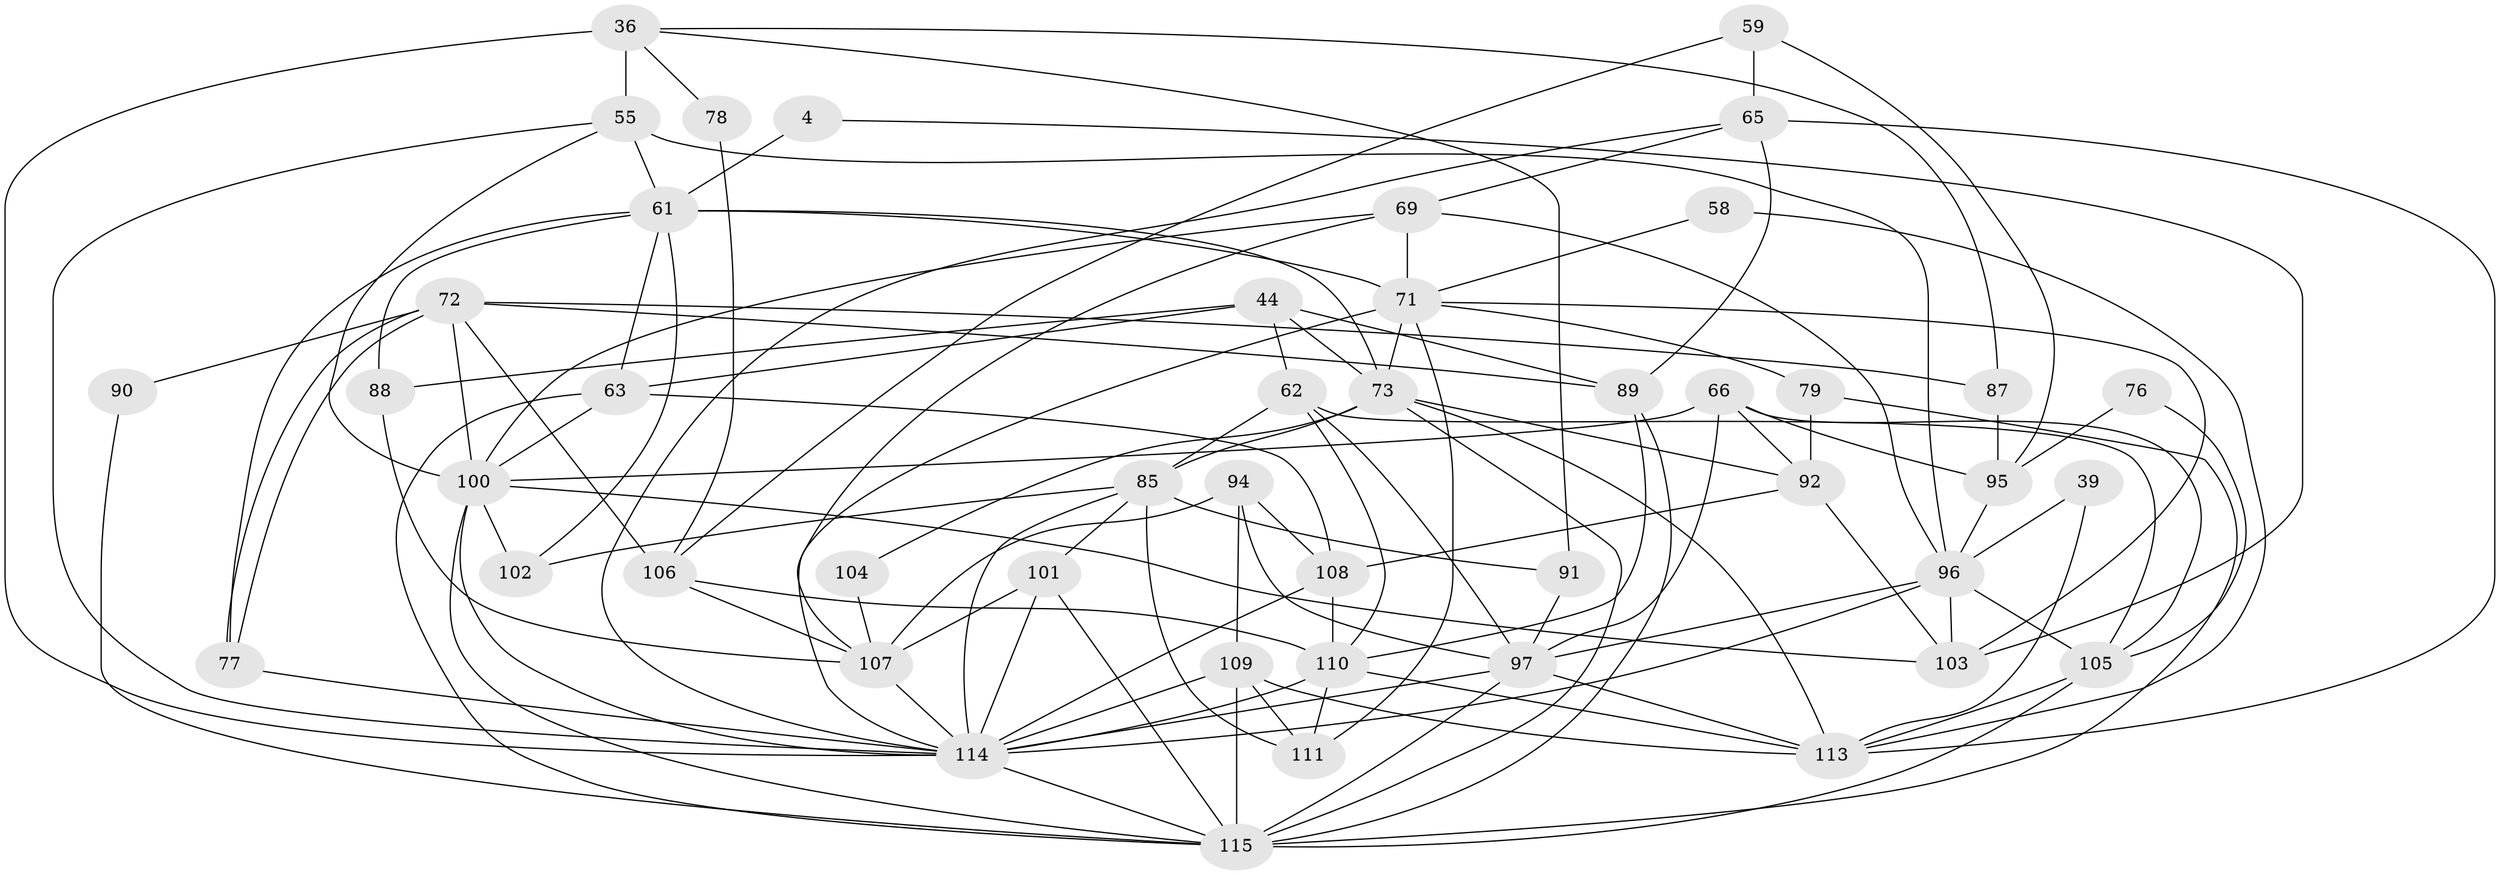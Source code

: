 // original degree distribution, {3: 0.28695652173913044, 8: 0.017391304347826087, 4: 0.23478260869565218, 2: 0.1391304347826087, 5: 0.20869565217391303, 6: 0.05217391304347826, 7: 0.06086956521739131}
// Generated by graph-tools (version 1.1) at 2025/53/03/04/25 21:53:33]
// undirected, 46 vertices, 120 edges
graph export_dot {
graph [start="1"]
  node [color=gray90,style=filled];
  4;
  36 [super="+11"];
  39;
  44 [super="+30"];
  55 [super="+28"];
  58;
  59 [super="+23"];
  61 [super="+2"];
  62 [super="+56"];
  63 [super="+42"];
  65 [super="+46"];
  66 [super="+3"];
  69;
  71 [super="+29"];
  72 [super="+33"];
  73 [super="+32+14+47+51"];
  76;
  77 [super="+49"];
  78;
  79;
  85 [super="+1+17"];
  87;
  88 [super="+19"];
  89;
  90 [super="+53"];
  91;
  92;
  94;
  95;
  96 [super="+10+45+81"];
  97 [super="+54+80"];
  100 [super="+70+57"];
  101 [super="+60"];
  102;
  103 [super="+27"];
  104;
  105 [super="+40+43"];
  106;
  107 [super="+13+86"];
  108 [super="+98"];
  109 [super="+38"];
  110 [super="+84+75+99"];
  111 [super="+15"];
  113 [super="+112"];
  114 [super="+93+35+37+52+82"];
  115 [super="+21+83+74+50"];
  4 -- 103 [weight=2];
  4 -- 61;
  36 -- 55 [weight=2];
  36 -- 114 [weight=2];
  36 -- 87;
  36 -- 91;
  36 -- 78;
  39 -- 113;
  39 -- 96;
  44 -- 63;
  44 -- 88;
  44 -- 89;
  44 -- 62;
  44 -- 73;
  55 -- 100 [weight=2];
  55 -- 61;
  55 -- 96 [weight=3];
  55 -- 114;
  58 -- 71;
  58 -- 113;
  59 -- 106;
  59 -- 95;
  59 -- 65;
  61 -- 88;
  61 -- 73 [weight=2];
  61 -- 102;
  61 -- 71 [weight=2];
  61 -- 77;
  61 -- 63;
  62 -- 85 [weight=2];
  62 -- 105;
  62 -- 110 [weight=2];
  62 -- 97;
  63 -- 115;
  63 -- 100;
  63 -- 108;
  65 -- 69;
  65 -- 89;
  65 -- 113;
  65 -- 114;
  66 -- 95;
  66 -- 100;
  66 -- 92;
  66 -- 105;
  66 -- 97;
  69 -- 71;
  69 -- 96;
  69 -- 100;
  69 -- 107;
  71 -- 103;
  71 -- 111;
  71 -- 79;
  71 -- 114 [weight=2];
  71 -- 73;
  72 -- 77;
  72 -- 77;
  72 -- 89;
  72 -- 87;
  72 -- 100 [weight=2];
  72 -- 106;
  72 -- 90 [weight=2];
  73 -- 113 [weight=3];
  73 -- 92;
  73 -- 85;
  73 -- 104;
  73 -- 115 [weight=2];
  76 -- 95;
  76 -- 105;
  77 -- 114 [weight=4];
  78 -- 106;
  79 -- 92;
  79 -- 115;
  85 -- 101 [weight=2];
  85 -- 91;
  85 -- 111;
  85 -- 102;
  85 -- 114;
  87 -- 95;
  88 -- 107;
  89 -- 110;
  89 -- 115;
  90 -- 115;
  91 -- 97;
  92 -- 103;
  92 -- 108;
  94 -- 108 [weight=2];
  94 -- 109 [weight=2];
  94 -- 97 [weight=2];
  94 -- 107 [weight=2];
  95 -- 96;
  96 -- 105;
  96 -- 103 [weight=2];
  96 -- 114 [weight=3];
  96 -- 97;
  97 -- 113 [weight=2];
  97 -- 115 [weight=2];
  97 -- 114;
  100 -- 102;
  100 -- 103;
  100 -- 114;
  100 -- 115;
  101 -- 107;
  101 -- 114;
  101 -- 115;
  104 -- 107;
  105 -- 113 [weight=2];
  105 -- 115 [weight=2];
  106 -- 107 [weight=2];
  106 -- 110;
  107 -- 114 [weight=2];
  108 -- 110 [weight=2];
  108 -- 114;
  109 -- 111 [weight=2];
  109 -- 114;
  109 -- 115 [weight=3];
  109 -- 113;
  110 -- 113;
  110 -- 114 [weight=2];
  110 -- 111;
  114 -- 115 [weight=4];
}
